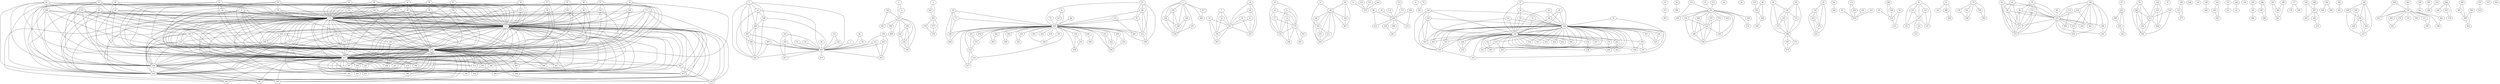 graph {
	0 -- 172
	0 -- 173
	0 -- 205
	0 -- 206
	0 -- 217
	0 -- 226
	0 -- 227
	0 -- 228
	0 -- 229
	1 -- 407
	2 -- 6
	2 -- 237
	3 -- 240
	3 -- 242
	4 -- 147
	4 -- 185
	5 -- 156
	5 -- 157
	5 -- 158
	5 -- 166
	5 -- 167
	5 -- 168
	5 -- 169
	5 -- 349
	6 -- 237
	7 -- 22
	7 -- 351
	7 -- 352
	8 -- 11
	8 -- 175
	8 -- 181
	9 -- 10
	9 -- 298
	9 -- 299
	9 -- 385
	9 -- 386
	9 -- 407
	9 -- 430
	10 -- 298
	10 -- 299
	10 -- 407
	10 -- 430
	11 -- 175
	11 -- 181
	11 -- 248
	12 -- 88
	12 -- 192
	13 -- 375
	14 -- 351
	14 -- 352
	14 -- 355
	15 -- 16
	15 -- 175
	15 -- 181
	16 -- 17
	16 -- 175
	16 -- 181
	17 -- 175
	17 -- 181
	18 -- 351
	18 -- 353
	19 -- 20
	19 -- 351
	19 -- 353
	20 -- 21
	20 -- 351
	20 -- 353
	21 -- 351
	21 -- 353
	22 -- 351
	22 -- 352
	23 -- 101
	23 -- 172
	23 -- 173
	23 -- 226
	23 -- 227
	24 -- 102
	24 -- 172
	24 -- 173
	24 -- 226
	24 -- 227
	25 -- 104
	25 -- 172
	25 -- 173
	25 -- 226
	25 -- 227
	26 -- 38
	26 -- 172
	26 -- 173
	26 -- 226
	26 -- 227
	26 -- 228
	26 -- 229
	27 -- 43
	27 -- 172
	27 -- 173
	27 -- 226
	27 -- 227
	27 -- 228
	27 -- 229
	28 -- 29
	28 -- 172
	28 -- 173
	28 -- 226
	28 -- 227
	29 -- 172
	29 -- 173
	29 -- 226
	29 -- 227
	30 -- 204
	31 -- 391
	32 -- 36
	32 -- 144
	32 -- 146
	33 -- 371
	34 -- 398
	35 -- 36
	35 -- 144
	35 -- 146
	36 -- 144
	36 -- 146
	37 -- 152
	38 -- 172
	38 -- 173
	38 -- 226
	38 -- 227
	38 -- 228
	38 -- 229
	39 -- 117
	39 -- 172
	39 -- 173
	39 -- 226
	39 -- 227
	40 -- 76
	40 -- 172
	40 -- 173
	40 -- 226
	40 -- 227
	41 -- 48
	41 -- 172
	41 -- 173
	41 -- 226
	41 -- 227
	42
	43 -- 172
	43 -- 173
	43 -- 226
	43 -- 227
	43 -- 228
	43 -- 229
	44
	45 -- 103
	45 -- 172
	45 -- 173
	45 -- 226
	45 -- 227
	46 -- 106
	46 -- 172
	46 -- 173
	46 -- 226
	46 -- 227
	47 -- 105
	47 -- 172
	47 -- 173
	47 -- 226
	47 -- 227
	48 -- 172
	48 -- 173
	48 -- 226
	48 -- 227
	48 -- 421
	49 -- 134
	49 -- 405
	50 -- 71
	50 -- 185
	50 -- 358
	50 -- 446
	51 -- 68
	51 -- 70
	51 -- 185
	51 -- 311
	51 -- 445
	52 -- 144
	52 -- 425
	53 -- 144
	53 -- 146
	54 -- 149
	54 -- 153
	54 -- 284
	55 -- 122
	55 -- 273
	55 -- 432
	56 -- 249
	57 -- 58
	57 -- 144
	57 -- 146
	58 -- 69
	58 -- 144
	58 -- 146
	59 -- 364
	60 -- 219
	60 -- 221
	61 -- 123
	61 -- 124
	61 -- 127
	61 -- 131
	61 -- 247
	62 -- 144
	62 -- 146
	62 -- 363
	63 -- 64
	63 -- 172
	63 -- 173
	63 -- 226
	63 -- 227
	63 -- 412
	64 -- 172
	64 -- 173
	64 -- 226
	64 -- 227
	65 -- 66
	65 -- 407
	66 -- 407
	67 -- 108
	67 -- 172
	67 -- 173
	67 -- 226
	67 -- 227
	67 -- 228
	67 -- 229
	68 -- 70
	68 -- 185
	68 -- 311
	68 -- 445
	69 -- 144
	69 -- 146
	70 -- 185
	70 -- 311
	71 -- 185
	71 -- 358
	72 -- 145
	72 -- 280
	72 -- 348
	73 -- 129
	73 -- 339
	73 -- 341
	73 -- 382
	73 -- 448
	74 -- 391
	75 -- 185
	76 -- 172
	76 -- 173
	76 -- 226
	76 -- 227
	77 -- 78
	77 -- 172
	77 -- 173
	77 -- 226
	77 -- 227
	78 -- 172
	78 -- 173
	78 -- 226
	78 -- 227
	79 -- 80
	79 -- 155
	79 -- 232
	79 -- 271
	79 -- 272
	80 -- 232
	80 -- 271
	80 -- 272
	81 -- 83
	81 -- 232
	81 -- 271
	81 -- 272
	82 -- 83
	82 -- 232
	82 -- 271
	82 -- 272
	83 -- 232
	83 -- 271
	83 -- 272
	84 -- 232
	85 -- 88
	85 -- 164
	85 -- 267
	86 -- 99
	86 -- 172
	86 -- 173
	86 -- 226
	86 -- 227
	87 -- 201
	88 -- 98
	88 -- 164
	88 -- 192
	88 -- 211
	88 -- 223
	88 -- 267
	88 -- 426
	89 -- 204
	89 -- 213
	90 -- 185
	91 -- 407
	92 -- 300
	92 -- 411
	92 -- 439
	92 -- 442
	93 -- 149
	93 -- 151
	93 -- 284
	94 -- 407
	95 -- 219
	96 -- 407
	97
	98 -- 192
	98 -- 426
	99 -- 172
	99 -- 173
	99 -- 226
	99 -- 227
	100 -- 118
	100 -- 277
	101 -- 172
	101 -- 173
	101 -- 226
	101 -- 227
	102 -- 172
	102 -- 173
	102 -- 226
	102 -- 227
	103 -- 172
	103 -- 173
	103 -- 226
	103 -- 227
	104 -- 172
	104 -- 173
	104 -- 226
	104 -- 227
	105 -- 172
	105 -- 173
	105 -- 226
	105 -- 227
	106 -- 172
	106 -- 173
	106 -- 226
	106 -- 227
	107 -- 359
	107 -- 407
	107 -- 427
	108 -- 172
	108 -- 173
	108 -- 226
	108 -- 227
	108 -- 228
	108 -- 229
	109 -- 265
	109 -- 407
	109 -- 416
	110 -- 152
	110 -- 189
	111 -- 152
	112 -- 185
	112 -- 261
	113 -- 204
	114 -- 295
	114 -- 364
	115 -- 170
	115 -- 204
	116
	117 -- 172
	117 -- 173
	117 -- 226
	117 -- 227
	118 -- 277
	119 -- 232
	119 -- 384
	120
	121 -- 172
	121 -- 173
	121 -- 198
	121 -- 226
	121 -- 227
	121 -- 228
	121 -- 229
	122 -- 224
	122 -- 273
	122 -- 432
	123 -- 127
	123 -- 131
	124 -- 127
	124 -- 247
	125 -- 132
	125 -- 407
	126 -- 142
	126 -- 144
	126 -- 146
	126 -- 331
	126 -- 334
	127 -- 131
	127 -- 133
	127 -- 215
	127 -- 247
	128 -- 444
	129 -- 448
	130 -- 134
	132 -- 407
	133 -- 215
	134 -- 405
	134 -- 406
	135 -- 375
	136 -- 140
	136 -- 447
	137 -- 231
	138 -- 141
	139
	140 -- 447
	142 -- 144
	142 -- 146
	142 -- 331
	142 -- 334
	143 -- 407
	143 -- 416
	144 -- 146
	144 -- 161
	144 -- 174
	144 -- 234
	144 -- 235
	144 -- 236
	144 -- 257
	144 -- 302
	144 -- 319
	144 -- 320
	144 -- 321
	144 -- 323
	144 -- 324
	144 -- 325
	144 -- 326
	144 -- 327
	144 -- 328
	144 -- 331
	144 -- 332
	144 -- 334
	144 -- 335
	144 -- 357
	144 -- 363
	144 -- 367
	144 -- 403
	144 -- 415
	144 -- 423
	144 -- 425
	144 -- 429
	144 -- 431
	144 -- 440
	144 -- 443
	146 -- 161
	146 -- 174
	146 -- 234
	146 -- 235
	146 -- 236
	146 -- 257
	146 -- 319
	146 -- 320
	146 -- 321
	146 -- 323
	146 -- 324
	146 -- 325
	146 -- 326
	146 -- 327
	146 -- 328
	146 -- 331
	146 -- 332
	146 -- 334
	146 -- 335
	146 -- 363
	146 -- 367
	146 -- 403
	146 -- 415
	146 -- 423
	146 -- 429
	146 -- 431
	146 -- 440
	146 -- 443
	147 -- 185
	148 -- 322
	148 -- 411
	148 -- 428
	149 -- 150
	149 -- 151
	149 -- 153
	149 -- 284
	150 -- 153
	150 -- 284
	151 -- 284
	152 -- 189
	152 -- 264
	152 -- 269
	152 -- 270
	152 -- 275
	152 -- 276
	152 -- 342
	152 -- 390
	152 -- 394
	152 -- 414
	152 -- 420
	152 -- 436
	153 -- 284
	154 -- 172
	154 -- 173
	155 -- 232
	155 -- 271
	155 -- 272
	156 -- 158
	156 -- 168
	156 -- 169
	157 -- 349
	158 -- 168
	158 -- 169
	159 -- 163
	160 -- 258
	160 -- 294
	161 -- 403
	162 -- 237
	162 -- 244
	163 -- 404
	164 -- 267
	165 -- 360
	165 -- 361
	166 -- 168
	166 -- 169
	167 -- 169
	168 -- 169
	170 -- 204
	171 -- 172
	171 -- 173
	171 -- 226
	171 -- 227
	171 -- 413
	171 -- 433
	172 -- 173
	172 -- 176
	172 -- 179
	172 -- 190
	172 -- 198
	172 -- 205
	172 -- 206
	172 -- 210
	172 -- 217
	172 -- 226
	172 -- 227
	172 -- 228
	172 -- 229
	172 -- 263
	172 -- 279
	172 -- 285
	172 -- 286
	172 -- 287
	172 -- 288
	172 -- 289
	172 -- 290
	172 -- 291
	172 -- 292
	172 -- 296
	172 -- 297
	172 -- 308
	172 -- 336
	172 -- 356
	172 -- 369
	172 -- 387
	172 -- 388
	172 -- 393
	172 -- 395
	172 -- 400
	172 -- 401
	172 -- 412
	172 -- 413
	172 -- 421
	172 -- 433
	172 -- 435
	173 -- 176
	173 -- 179
	173 -- 190
	173 -- 198
	173 -- 205
	173 -- 206
	173 -- 210
	173 -- 217
	173 -- 226
	173 -- 227
	173 -- 228
	173 -- 229
	173 -- 263
	173 -- 279
	173 -- 285
	173 -- 286
	173 -- 287
	173 -- 288
	173 -- 289
	173 -- 290
	173 -- 291
	173 -- 292
	173 -- 296
	173 -- 297
	173 -- 308
	173 -- 336
	173 -- 356
	173 -- 369
	173 -- 387
	173 -- 388
	173 -- 393
	173 -- 395
	173 -- 400
	173 -- 401
	173 -- 412
	173 -- 413
	173 -- 421
	173 -- 433
	173 -- 435
	174 -- 429
	175 -- 181
	175 -- 187
	175 -- 248
	175 -- 301
	176 -- 179
	176 -- 226
	176 -- 227
	176 -- 228
	176 -- 229
	177 -- 178
	177 -- 180
	179 -- 226
	179 -- 227
	179 -- 228
	179 -- 229
	181 -- 248
	182 -- 207
	182 -- 245
	183 -- 309
	183 -- 346
	184 -- 452
	185 -- 193
	185 -- 218
	185 -- 246
	185 -- 250
	185 -- 251
	185 -- 252
	185 -- 253
	185 -- 254
	185 -- 255
	185 -- 259
	185 -- 261
	185 -- 278
	185 -- 282
	185 -- 283
	185 -- 304
	185 -- 306
	185 -- 311
	185 -- 312
	185 -- 313
	185 -- 314
	185 -- 329
	185 -- 330
	185 -- 337
	185 -- 340
	185 -- 358
	185 -- 392
	185 -- 399
	185 -- 418
	185 -- 419
	185 -- 437
	185 -- 445
	185 -- 446
	186 -- 225
	186 -- 232
	186 -- 233
	186 -- 362
	186 -- 380
	186 -- 381
	186 -- 422
	186 -- 424
	187 -- 301
	188 -- 360
	188 -- 361
	190 -- 226
	190 -- 227
	190 -- 296
	191 -- 375
	192 -- 211
	192 -- 223
	192 -- 426
	193 -- 218
	193 -- 259
	194 -- 216
	194 -- 449
	195 -- 364
	196 -- 207
	197 -- 199
	197 -- 216
	197 -- 260
	197 -- 310
	198 -- 210
	198 -- 226
	198 -- 227
	198 -- 228
	198 -- 229
	199 -- 216
	199 -- 310
	200 -- 209
	200 -- 219
	201 -- 266
	201 -- 438
	201 -- 441
	202 -- 230
	203 -- 204
	203 -- 212
	204 -- 212
	204 -- 213
	204 -- 222
	204 -- 268
	204 -- 281
	205 -- 206
	205 -- 226
	205 -- 227
	205 -- 228
	205 -- 229
	206 -- 226
	206 -- 227
	206 -- 228
	206 -- 229
	207 -- 245
	207 -- 303
	207 -- 315
	208 -- 230
	208 -- 451
	209 -- 219
	210 -- 226
	210 -- 227
	210 -- 228
	210 -- 229
	211 -- 426
	214 -- 364
	216 -- 260
	216 -- 310
	216 -- 449
	217 -- 226
	217 -- 227
	217 -- 228
	217 -- 229
	218 -- 259
	219 -- 221
	220 -- 375
	222 -- 281
	223 -- 426
	224 -- 273
	224 -- 432
	225 -- 232
	225 -- 362
	226 -- 227
	226 -- 228
	226 -- 229
	226 -- 263
	226 -- 279
	226 -- 285
	226 -- 286
	226 -- 287
	226 -- 288
	226 -- 289
	226 -- 290
	226 -- 291
	226 -- 292
	226 -- 296
	226 -- 297
	226 -- 308
	226 -- 336
	226 -- 356
	226 -- 369
	226 -- 387
	226 -- 388
	226 -- 393
	226 -- 395
	226 -- 400
	226 -- 401
	226 -- 412
	226 -- 413
	226 -- 421
	226 -- 433
	226 -- 435
	227 -- 228
	227 -- 229
	227 -- 263
	227 -- 279
	227 -- 285
	227 -- 286
	227 -- 287
	227 -- 288
	227 -- 289
	227 -- 290
	227 -- 291
	227 -- 292
	227 -- 296
	227 -- 297
	227 -- 308
	227 -- 336
	227 -- 356
	227 -- 369
	227 -- 387
	227 -- 388
	227 -- 393
	227 -- 395
	227 -- 400
	227 -- 401
	227 -- 412
	227 -- 413
	227 -- 421
	227 -- 433
	227 -- 435
	228 -- 229
	228 -- 292
	228 -- 388
	228 -- 435
	229 -- 292
	229 -- 388
	229 -- 435
	230 -- 262
	230 -- 274
	230 -- 293
	230 -- 317
	230 -- 318
	230 -- 338
	230 -- 343
	230 -- 396
	230 -- 450
	230 -- 451
	232 -- 233
	232 -- 271
	232 -- 272
	232 -- 362
	232 -- 380
	232 -- 381
	232 -- 384
	232 -- 422
	232 -- 424
	234 -- 236
	235 -- 443
	237 -- 239
	237 -- 243
	237 -- 244
	237 -- 256
	237 -- 354
	237 -- 368
	237 -- 409
	238 -- 241
	239 -- 243
	239 -- 256
	239 -- 354
	240 -- 242
	242 -- 376
	242 -- 377
	242 -- 378
	243 -- 256
	243 -- 354
	246 -- 306
	250 -- 253
	250 -- 254
	251 -- 252
	251 -- 254
	252 -- 254
	253 -- 254
	255 -- 312
	255 -- 313
	256 -- 354
	258 -- 294
	260 -- 310
	262 -- 396
	263 -- 413
	263 -- 433
	264 -- 414
	265 -- 407
	265 -- 416
	266 -- 438
	269 -- 342
	269 -- 390
	269 -- 394
	270 -- 342
	270 -- 394
	271 -- 272
	273 -- 432
	274 -- 343
	275 -- 342
	275 -- 394
	276 -- 342
	276 -- 436
	279 -- 288
	280 -- 348
	282 -- 283
	284 -- 307
	284 -- 372
	284 -- 374
	285 -- 308
	285 -- 369
	286 -- 336
	287 -- 393
	289 -- 413
	290 -- 400
	291 -- 401
	295 -- 364
	298 -- 299
	298 -- 407
	298 -- 430
	299 -- 385
	299 -- 386
	299 -- 407
	299 -- 430
	300 -- 411
	300 -- 439
	300 -- 442
	302 -- 425
	303 -- 315
	304 -- 399
	305 -- 408
	307 -- 374
	311 -- 445
	312 -- 313
	313 -- 314
	313 -- 437
	314 -- 437
	316 -- 408
	317 -- 450
	319 -- 320
	319 -- 321
	322 -- 411
	322 -- 428
	323 -- 334
	325 -- 326
	325 -- 327
	328 -- 332
	329 -- 330
	331 -- 334
	333 -- 411
	333 -- 442
	334 -- 335
	337 -- 340
	339 -- 382
	341 -- 448
	342 -- 390
	342 -- 394
	342 -- 436
	344 -- 345
	344 -- 347
	344 -- 379
	347 -- 379
	350 -- 365
	350 -- 389
	351 -- 352
	351 -- 353
	351 -- 355
	352 -- 355
	357 -- 425
	358 -- 446
	359 -- 407
	359 -- 427
	360 -- 361
	365 -- 389
	366 -- 389
	366 -- 402
	368 -- 409
	370 -- 410
	371 -- 397
	372 -- 374
	373
	376 -- 378
	377 -- 378
	380 -- 381
	383 -- 407
	383 -- 430
	385 -- 386
	385 -- 407
	385 -- 430
	386 -- 407
	386 -- 430
	387 -- 395
	389 -- 402
	390 -- 394
	405 -- 406
	407 -- 416
	407 -- 417
	407 -- 427
	407 -- 430
	411 -- 428
	411 -- 439
	411 -- 442
	413 -- 433
	422 -- 424
	434
	438 -- 441
	439 -- 442
}
